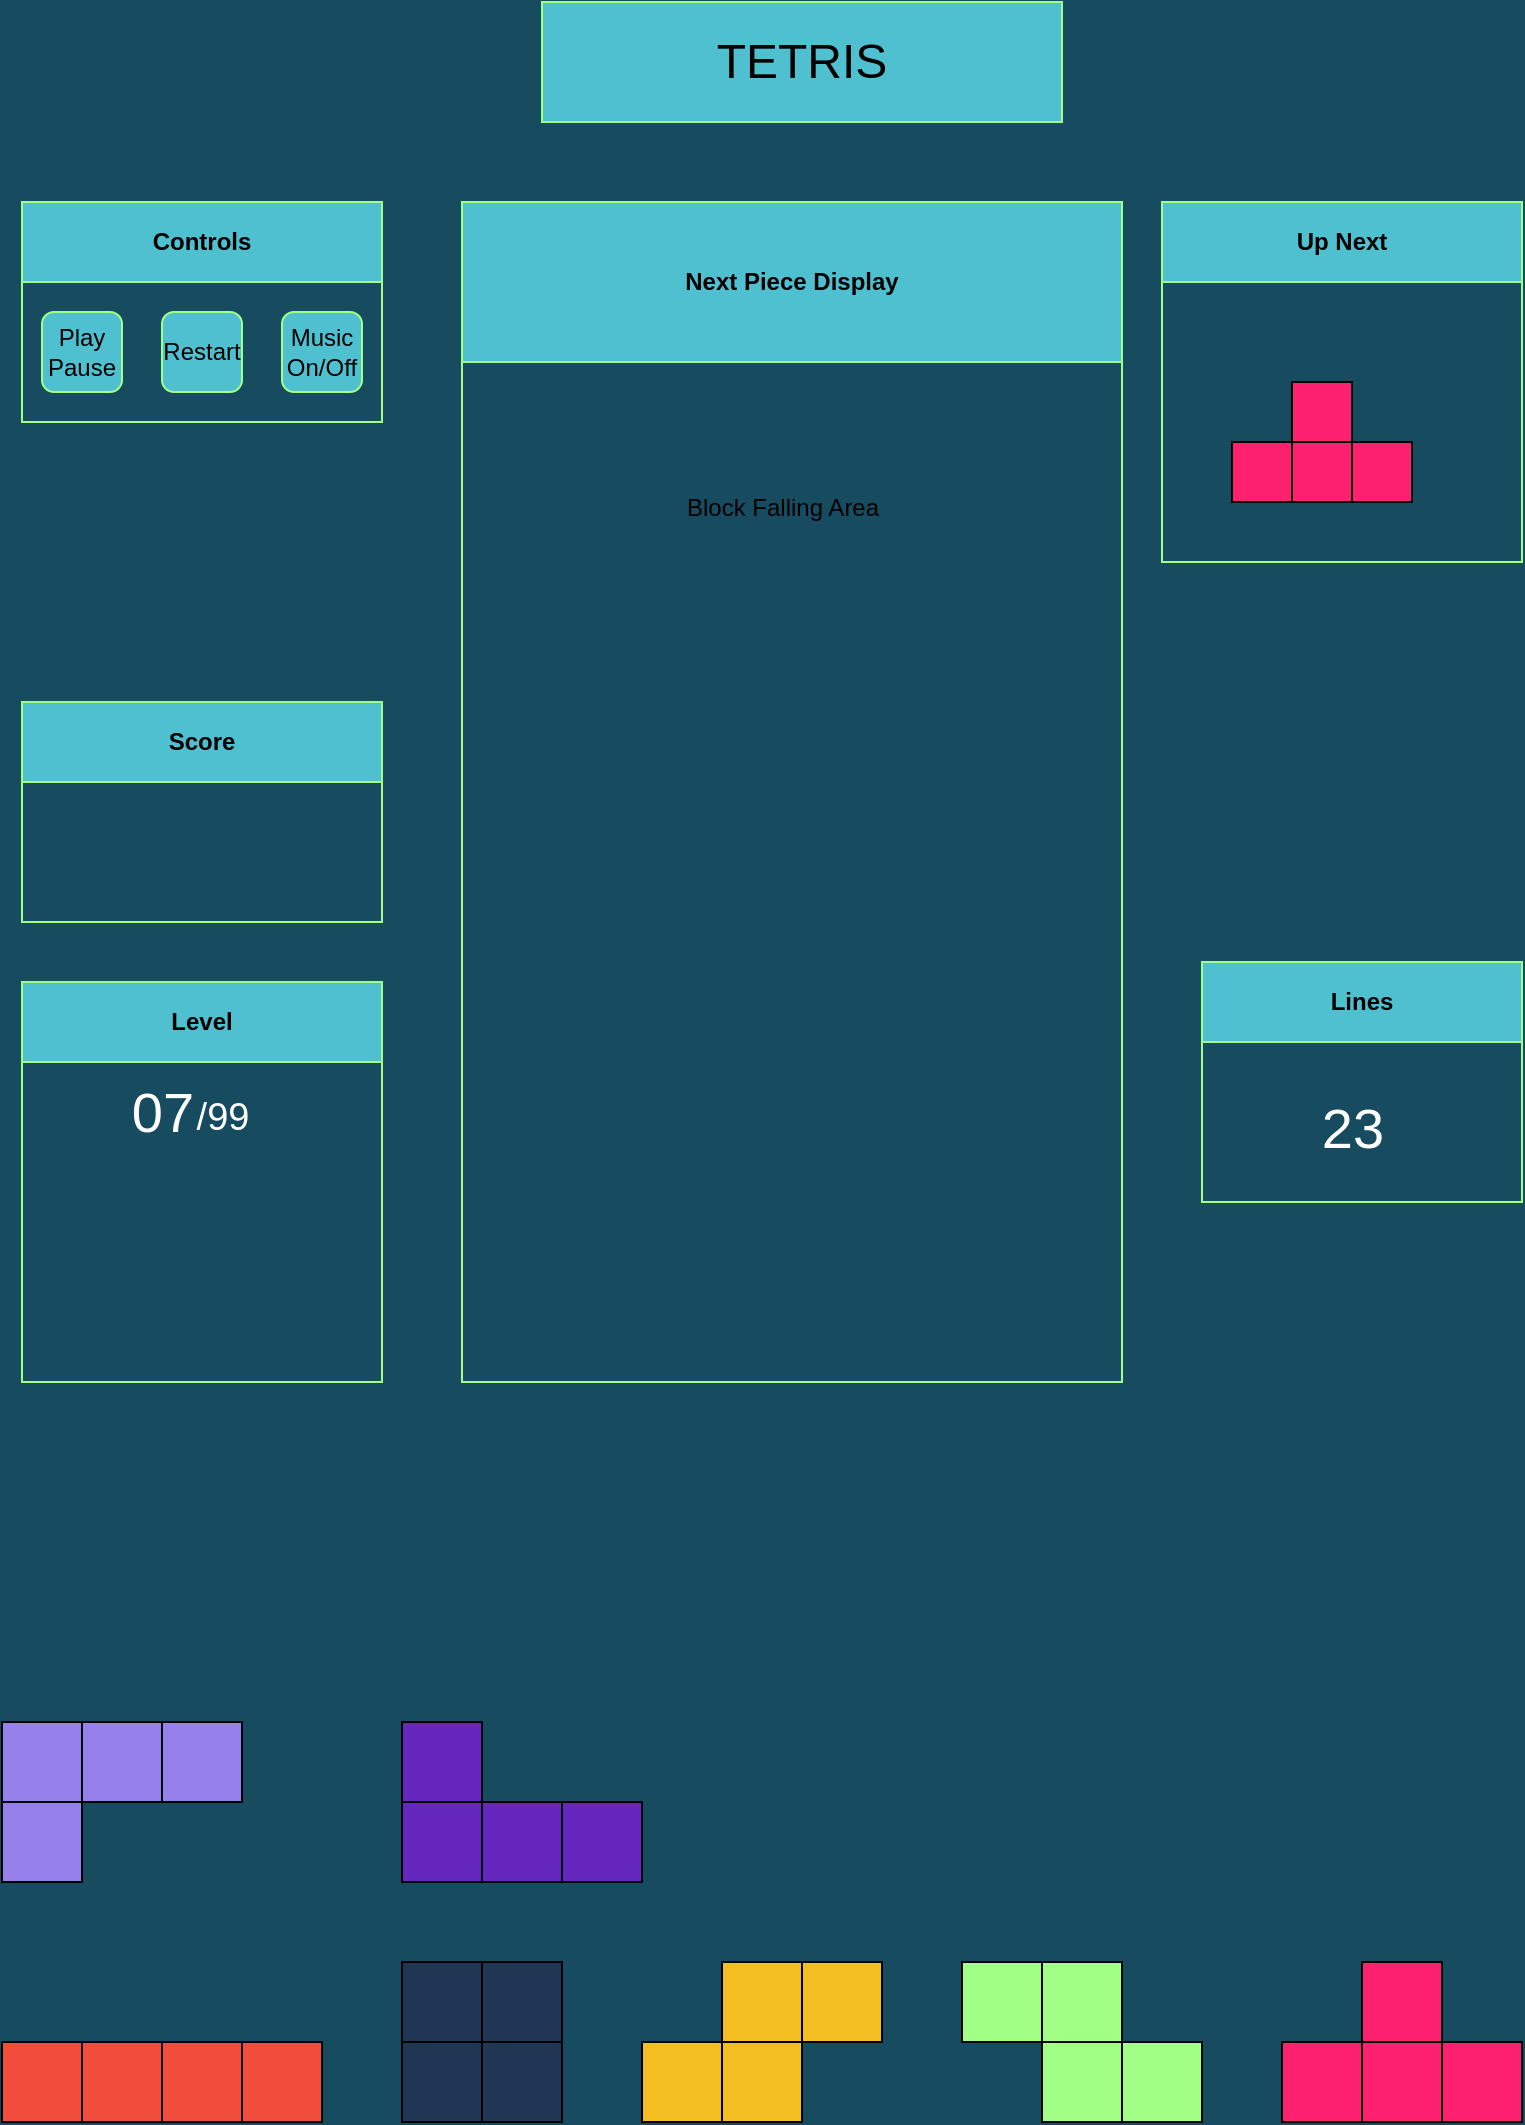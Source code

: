 <mxfile version="21.6.3" type="device">
  <diagram name="Page-1" id="suPpcndtlWwXQIMXJ4hy">
    <mxGraphModel dx="1020" dy="765" grid="1" gridSize="10" guides="1" tooltips="1" connect="1" arrows="1" fold="1" page="1" pageScale="1" pageWidth="850" pageHeight="1100" background="#164B60" math="0" shadow="0">
      <root>
        <mxCell id="0" />
        <mxCell id="1" parent="0" />
        <mxCell id="fSxp4DTqtxFFO8I0Ylg6-1" value="Next Piece Display" style="swimlane;whiteSpace=wrap;html=1;startSize=80;strokeColor=#A2FF86;fillColor=#4FC0D0;" parent="1" vertex="1">
          <mxGeometry x="270" y="120" width="330" height="590" as="geometry" />
        </mxCell>
        <mxCell id="fSxp4DTqtxFFO8I0Ylg6-2" value="Block Falling Area" style="text;html=1;align=center;verticalAlign=middle;resizable=0;points=[];autosize=1;strokeColor=none;fillColor=none;" parent="1" vertex="1">
          <mxGeometry x="370" y="258" width="120" height="30" as="geometry" />
        </mxCell>
        <mxCell id="fSxp4DTqtxFFO8I0Ylg6-5" value="Lines" style="swimlane;whiteSpace=wrap;html=1;fillColor=#4FC0D0;strokeColor=#A2FF86;startSize=40;" parent="1" vertex="1">
          <mxGeometry x="640" y="500" width="160" height="120" as="geometry" />
        </mxCell>
        <mxCell id="l0c2bbexd4rNFJVHnbht-9" value="&lt;font style=&quot;font-size: 28px;&quot; color=&quot;#ffffff&quot;&gt;23&lt;br&gt;&lt;/font&gt;" style="text;html=1;align=center;verticalAlign=middle;resizable=0;points=[];autosize=1;strokeColor=none;fillColor=none;strokeWidth=1;" vertex="1" parent="fSxp4DTqtxFFO8I0Ylg6-5">
          <mxGeometry x="50" y="58" width="50" height="50" as="geometry" />
        </mxCell>
        <mxCell id="fSxp4DTqtxFFO8I0Ylg6-14" value="&lt;font style=&quot;font-size: 24px;&quot;&gt;TETRIS&lt;/font&gt;" style="rounded=0;whiteSpace=wrap;html=1;fillColor=#4FC0D0;strokeColor=#A2FF86;" parent="1" vertex="1">
          <mxGeometry x="310" y="20" width="260" height="60" as="geometry" />
        </mxCell>
        <mxCell id="fSxp4DTqtxFFO8I0Ylg6-15" value="Controls" style="swimlane;whiteSpace=wrap;html=1;fillColor=#4FC0D0;strokeColor=#A2FF86;startSize=40;" parent="1" vertex="1">
          <mxGeometry x="50" y="120" width="180" height="110" as="geometry" />
        </mxCell>
        <mxCell id="fSxp4DTqtxFFO8I0Ylg6-9" value="Play Pause" style="rounded=1;whiteSpace=wrap;html=1;fillColor=#4FC0D0;strokeColor=#A2FF86;" parent="fSxp4DTqtxFFO8I0Ylg6-15" vertex="1">
          <mxGeometry x="10" y="55" width="40" height="40" as="geometry" />
        </mxCell>
        <mxCell id="fSxp4DTqtxFFO8I0Ylg6-12" value="Restart" style="rounded=1;whiteSpace=wrap;html=1;fillColor=#4FC0D0;strokeColor=#A2FF86;" parent="fSxp4DTqtxFFO8I0Ylg6-15" vertex="1">
          <mxGeometry x="70" y="55" width="40" height="40" as="geometry" />
        </mxCell>
        <mxCell id="fSxp4DTqtxFFO8I0Ylg6-10" value="Music On/Off" style="rounded=1;whiteSpace=wrap;html=1;fillColor=#4FC0D0;strokeColor=#A2FF86;" parent="fSxp4DTqtxFFO8I0Ylg6-15" vertex="1">
          <mxGeometry x="130" y="55" width="40" height="40" as="geometry" />
        </mxCell>
        <mxCell id="fSxp4DTqtxFFO8I0Ylg6-31" value="" style="whiteSpace=wrap;html=1;aspect=fixed;fillColor=#F24C3D;" parent="1" vertex="1">
          <mxGeometry x="160" y="1040" width="40" height="40" as="geometry" />
        </mxCell>
        <mxCell id="fSxp4DTqtxFFO8I0Ylg6-40" value="" style="whiteSpace=wrap;html=1;aspect=fixed;fillColor=#F24C3D;" parent="1" vertex="1">
          <mxGeometry x="120" y="1040" width="40" height="40" as="geometry" />
        </mxCell>
        <mxCell id="fSxp4DTqtxFFO8I0Ylg6-41" value="" style="whiteSpace=wrap;html=1;aspect=fixed;fillColor=#F24C3D;" parent="1" vertex="1">
          <mxGeometry x="80" y="1040" width="40" height="40" as="geometry" />
        </mxCell>
        <mxCell id="fSxp4DTqtxFFO8I0Ylg6-42" value="" style="whiteSpace=wrap;html=1;aspect=fixed;fillColor=#f24c3d;" parent="1" vertex="1">
          <mxGeometry x="40" y="1040" width="40" height="40" as="geometry" />
        </mxCell>
        <mxCell id="fSxp4DTqtxFFO8I0Ylg6-44" value="" style="whiteSpace=wrap;html=1;aspect=fixed;fillColor=#ff2171;" parent="1" vertex="1">
          <mxGeometry x="680" y="1040" width="40" height="40" as="geometry" />
        </mxCell>
        <mxCell id="fSxp4DTqtxFFO8I0Ylg6-47" value="" style="whiteSpace=wrap;html=1;aspect=fixed;strokeColor=#000000;fillColor=#A2FF86;" parent="1" vertex="1">
          <mxGeometry x="520" y="1000" width="40" height="40" as="geometry" />
        </mxCell>
        <mxCell id="fSxp4DTqtxFFO8I0Ylg6-48" value="" style="whiteSpace=wrap;html=1;aspect=fixed;fillColor=#A2FF86;" parent="1" vertex="1">
          <mxGeometry x="560" y="1000" width="40" height="40" as="geometry" />
        </mxCell>
        <mxCell id="fSxp4DTqtxFFO8I0Ylg6-49" value="" style="whiteSpace=wrap;html=1;aspect=fixed;fillColor=#A2FF86;" parent="1" vertex="1">
          <mxGeometry x="560" y="1040" width="40" height="40" as="geometry" />
        </mxCell>
        <mxCell id="fSxp4DTqtxFFO8I0Ylg6-50" value="" style="whiteSpace=wrap;html=1;aspect=fixed;fillColor=#A2FF86;" parent="1" vertex="1">
          <mxGeometry x="600" y="1040" width="40" height="40" as="geometry" />
        </mxCell>
        <mxCell id="fSxp4DTqtxFFO8I0Ylg6-51" value="" style="whiteSpace=wrap;html=1;aspect=fixed;fillColor=#F2BE22;" parent="1" vertex="1">
          <mxGeometry x="440" y="1000" width="40" height="40" as="geometry" />
        </mxCell>
        <mxCell id="fSxp4DTqtxFFO8I0Ylg6-52" value="" style="whiteSpace=wrap;html=1;aspect=fixed;fillColor=#F2BE22;" parent="1" vertex="1">
          <mxGeometry x="400" y="1000" width="40" height="40" as="geometry" />
        </mxCell>
        <mxCell id="fSxp4DTqtxFFO8I0Ylg6-53" value="" style="whiteSpace=wrap;html=1;aspect=fixed;fillColor=#F2BE22;" parent="1" vertex="1">
          <mxGeometry x="400" y="1040" width="40" height="40" as="geometry" />
        </mxCell>
        <mxCell id="fSxp4DTqtxFFO8I0Ylg6-54" value="" style="whiteSpace=wrap;html=1;aspect=fixed;fillColor=#F2BE22;" parent="1" vertex="1">
          <mxGeometry x="360" y="1040" width="40" height="40" as="geometry" />
        </mxCell>
        <mxCell id="fSxp4DTqtxFFO8I0Ylg6-58" value="" style="whiteSpace=wrap;html=1;aspect=fixed;fillColor=#6527be;" parent="1" vertex="1">
          <mxGeometry x="240" y="920" width="40" height="40" as="geometry" />
        </mxCell>
        <mxCell id="fSxp4DTqtxFFO8I0Ylg6-59" value="" style="whiteSpace=wrap;html=1;aspect=fixed;fillColor=#213555;" parent="1" vertex="1">
          <mxGeometry x="240" y="1000" width="40" height="40" as="geometry" />
        </mxCell>
        <mxCell id="fSxp4DTqtxFFO8I0Ylg6-63" value="" style="whiteSpace=wrap;html=1;aspect=fixed;fillColor=#6527be;" parent="1" vertex="1">
          <mxGeometry x="240" y="880" width="40" height="40" as="geometry" />
        </mxCell>
        <mxCell id="fSxp4DTqtxFFO8I0Ylg6-64" value="" style="whiteSpace=wrap;html=1;aspect=fixed;fillColor=#6527be;" parent="1" vertex="1">
          <mxGeometry x="280" y="920" width="40" height="40" as="geometry" />
        </mxCell>
        <mxCell id="fSxp4DTqtxFFO8I0Ylg6-65" value="" style="whiteSpace=wrap;html=1;aspect=fixed;fillColor=#6527be;" parent="1" vertex="1">
          <mxGeometry x="320" y="920" width="40" height="40" as="geometry" />
        </mxCell>
        <mxCell id="fSxp4DTqtxFFO8I0Ylg6-66" value="" style="whiteSpace=wrap;html=1;aspect=fixed;fillColor=#9681eb;" parent="1" vertex="1">
          <mxGeometry x="40" y="920" width="40" height="40" as="geometry" />
        </mxCell>
        <mxCell id="fSxp4DTqtxFFO8I0Ylg6-67" value="" style="whiteSpace=wrap;html=1;aspect=fixed;fillColor=#9681eb;" parent="1" vertex="1">
          <mxGeometry x="120" y="880" width="40" height="40" as="geometry" />
        </mxCell>
        <mxCell id="fSxp4DTqtxFFO8I0Ylg6-68" value="" style="whiteSpace=wrap;html=1;aspect=fixed;fillColor=#9681eb;" parent="1" vertex="1">
          <mxGeometry x="40" y="880" width="40" height="40" as="geometry" />
        </mxCell>
        <mxCell id="fSxp4DTqtxFFO8I0Ylg6-69" value="" style="whiteSpace=wrap;html=1;aspect=fixed;fillColor=#9681eb;" parent="1" vertex="1">
          <mxGeometry x="80" y="880" width="40" height="40" as="geometry" />
        </mxCell>
        <mxCell id="fSxp4DTqtxFFO8I0Ylg6-70" value="" style="whiteSpace=wrap;html=1;aspect=fixed;fillColor=#ff2171;" parent="1" vertex="1">
          <mxGeometry x="720" y="1040" width="40" height="40" as="geometry" />
        </mxCell>
        <mxCell id="fSxp4DTqtxFFO8I0Ylg6-71" value="" style="whiteSpace=wrap;html=1;aspect=fixed;fillColor=#ff2171;" parent="1" vertex="1">
          <mxGeometry x="760" y="1040" width="40" height="40" as="geometry" />
        </mxCell>
        <mxCell id="fSxp4DTqtxFFO8I0Ylg6-72" value="" style="whiteSpace=wrap;html=1;aspect=fixed;fillColor=#ff2171;" parent="1" vertex="1">
          <mxGeometry x="720" y="1000" width="40" height="40" as="geometry" />
        </mxCell>
        <mxCell id="fSxp4DTqtxFFO8I0Ylg6-73" value="" style="whiteSpace=wrap;html=1;aspect=fixed;fillColor=#213555;" parent="1" vertex="1">
          <mxGeometry x="280" y="1000" width="40" height="40" as="geometry" />
        </mxCell>
        <mxCell id="fSxp4DTqtxFFO8I0Ylg6-74" value="" style="whiteSpace=wrap;html=1;aspect=fixed;fillColor=#213555;" parent="1" vertex="1">
          <mxGeometry x="240" y="1040" width="40" height="40" as="geometry" />
        </mxCell>
        <mxCell id="fSxp4DTqtxFFO8I0Ylg6-75" value="" style="whiteSpace=wrap;html=1;aspect=fixed;fillColor=#213555;" parent="1" vertex="1">
          <mxGeometry x="280" y="1040" width="40" height="40" as="geometry" />
        </mxCell>
        <mxCell id="8iwZMa4N0Te4sTRgcG4K-1" value="Score" style="swimlane;whiteSpace=wrap;html=1;fillColor=#4FC0D0;strokeColor=#A2FF86;startSize=40;" parent="1" vertex="1">
          <mxGeometry x="50" y="370" width="180" height="110" as="geometry" />
        </mxCell>
        <mxCell id="l0c2bbexd4rNFJVHnbht-1" value="Level" style="swimlane;whiteSpace=wrap;html=1;fillColor=#4FC0D0;strokeColor=#A2FF86;startSize=40;" vertex="1" parent="1">
          <mxGeometry x="50" y="510" width="180" height="200" as="geometry" />
        </mxCell>
        <mxCell id="l0c2bbexd4rNFJVHnbht-10" value="&lt;font style=&quot;font-size: 28px;&quot; color=&quot;#ffffff&quot;&gt;07&lt;/font&gt;" style="text;html=1;align=center;verticalAlign=middle;resizable=0;points=[];autosize=1;strokeColor=none;fillColor=none;strokeWidth=1;" vertex="1" parent="l0c2bbexd4rNFJVHnbht-1">
          <mxGeometry x="45" y="40" width="50" height="50" as="geometry" />
        </mxCell>
        <mxCell id="l0c2bbexd4rNFJVHnbht-11" value="&lt;font style=&quot;font-size: 19px;&quot; color=&quot;#ffffff&quot;&gt;/99&lt;/font&gt;" style="text;html=1;align=center;verticalAlign=middle;resizable=0;points=[];autosize=1;strokeColor=none;fillColor=none;strokeWidth=1;" vertex="1" parent="l0c2bbexd4rNFJVHnbht-1">
          <mxGeometry x="75" y="48" width="50" height="40" as="geometry" />
        </mxCell>
        <mxCell id="fSxp4DTqtxFFO8I0Ylg6-18" value="Up Next" style="swimlane;whiteSpace=wrap;html=1;fillColor=#4FC0D0;strokeColor=#A2FF86;startSize=40;" parent="1" vertex="1">
          <mxGeometry x="620" y="120" width="180" height="180" as="geometry" />
        </mxCell>
        <mxCell id="l0c2bbexd4rNFJVHnbht-3" value="" style="whiteSpace=wrap;html=1;aspect=fixed;fillColor=#ff2171;" vertex="1" parent="fSxp4DTqtxFFO8I0Ylg6-18">
          <mxGeometry x="35" y="120" width="30" height="30" as="geometry" />
        </mxCell>
        <mxCell id="l0c2bbexd4rNFJVHnbht-4" value="" style="whiteSpace=wrap;html=1;aspect=fixed;fillColor=#ff2171;" vertex="1" parent="fSxp4DTqtxFFO8I0Ylg6-18">
          <mxGeometry x="65" y="120" width="30" height="30" as="geometry" />
        </mxCell>
        <mxCell id="l0c2bbexd4rNFJVHnbht-5" value="" style="whiteSpace=wrap;html=1;aspect=fixed;fillColor=#ff2171;" vertex="1" parent="fSxp4DTqtxFFO8I0Ylg6-18">
          <mxGeometry x="95" y="120" width="30" height="30" as="geometry" />
        </mxCell>
        <mxCell id="l0c2bbexd4rNFJVHnbht-6" value="" style="whiteSpace=wrap;html=1;aspect=fixed;fillColor=#ff2171;" vertex="1" parent="fSxp4DTqtxFFO8I0Ylg6-18">
          <mxGeometry x="65" y="90" width="30" height="30" as="geometry" />
        </mxCell>
      </root>
    </mxGraphModel>
  </diagram>
</mxfile>
